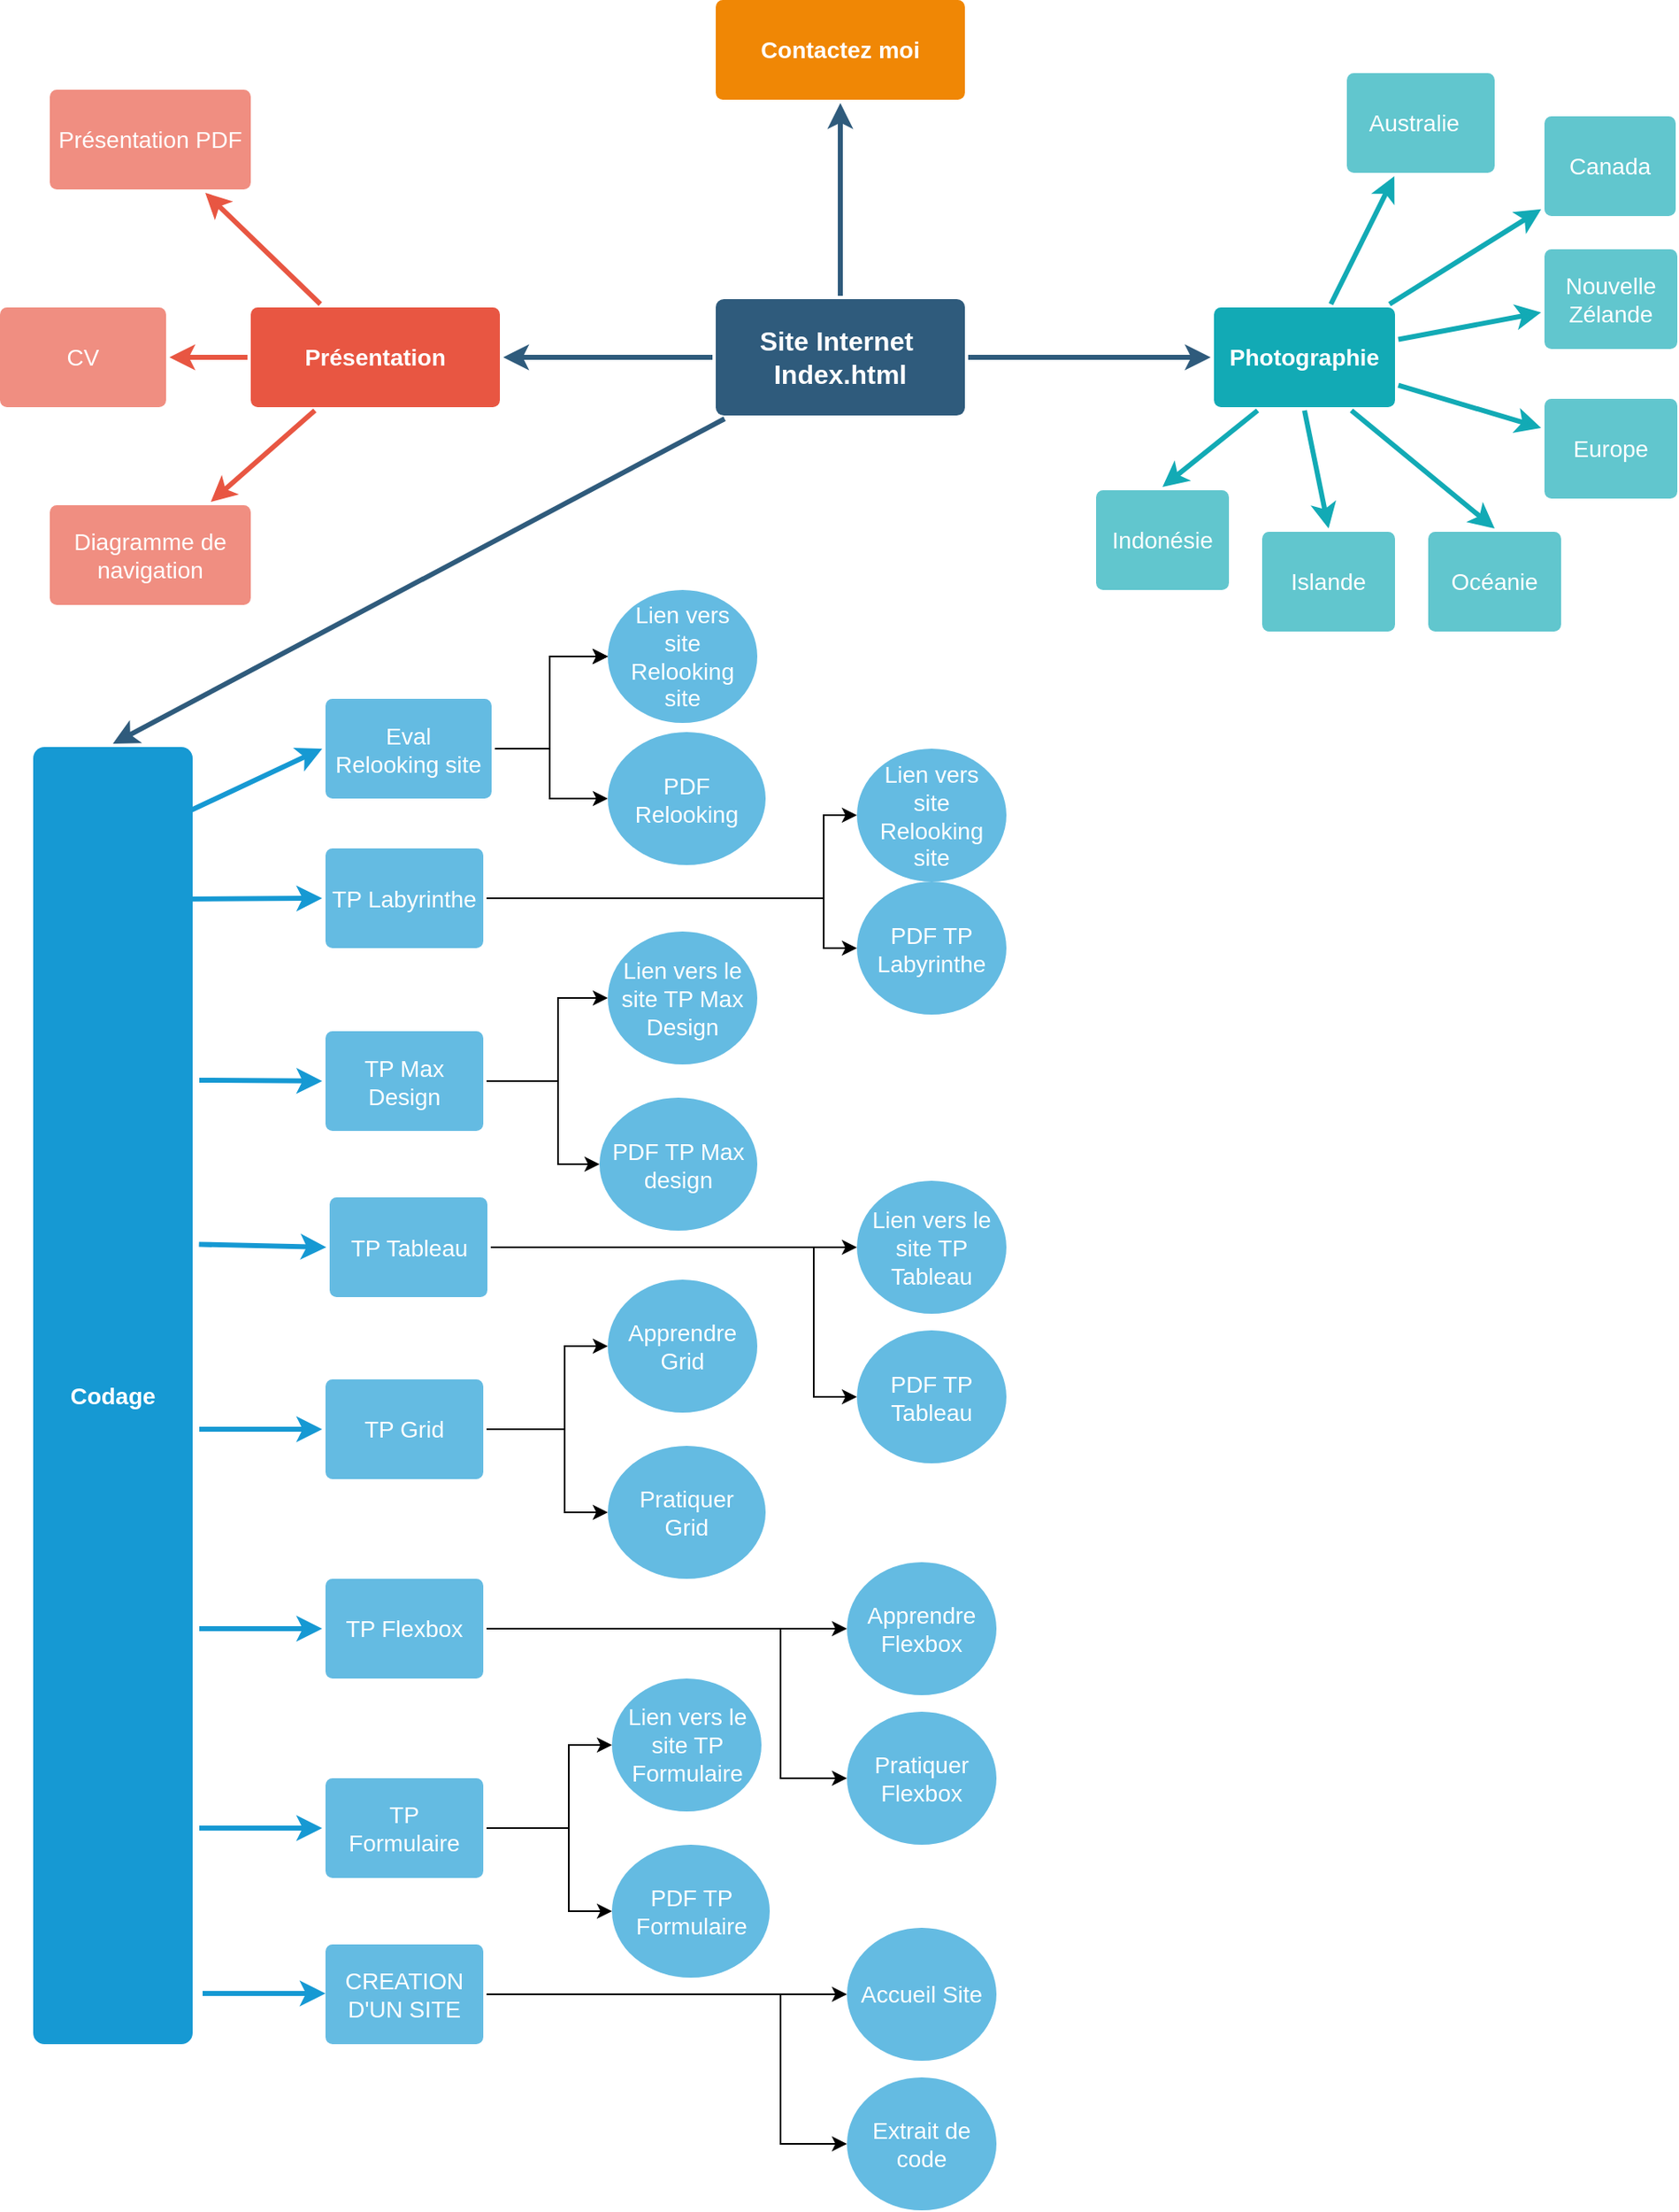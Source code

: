 <mxfile version="20.3.7" type="device"><diagram id="6a731a19-8d31-9384-78a2-239565b7b9f0" name="Page-1"><mxGraphModel dx="1487" dy="834" grid="1" gridSize="10" guides="1" tooltips="1" connect="1" arrows="1" fold="1" page="1" pageScale="1" pageWidth="1600" pageHeight="900" background="none" math="0" shadow="0"><root><mxCell id="0"/><mxCell id="1" parent="0"/><mxCell id="1745" value="" style="edgeStyle=none;rounded=0;jumpStyle=none;html=1;shadow=0;labelBackgroundColor=none;startArrow=none;startFill=0;endArrow=classic;endFill=1;jettySize=auto;orthogonalLoop=1;strokeColor=#2F5B7C;strokeWidth=3;fontFamily=Helvetica;fontSize=16;fontColor=#23445D;spacing=5;" parent="1" source="1749" target="1764" edge="1"><mxGeometry relative="1" as="geometry"/></mxCell><mxCell id="1746" value="" style="edgeStyle=none;rounded=0;jumpStyle=none;html=1;shadow=0;labelBackgroundColor=none;startArrow=none;startFill=0;endArrow=classic;endFill=1;jettySize=auto;orthogonalLoop=1;strokeColor=#2F5B7C;strokeWidth=3;fontFamily=Helvetica;fontSize=16;fontColor=#23445D;spacing=5;" parent="1" source="1749" target="1771" edge="1"><mxGeometry relative="1" as="geometry"/></mxCell><mxCell id="1747" value="" style="edgeStyle=none;rounded=0;jumpStyle=none;html=1;shadow=0;labelBackgroundColor=none;startArrow=none;startFill=0;endArrow=classic;endFill=1;jettySize=auto;orthogonalLoop=1;strokeColor=#2F5B7C;strokeWidth=3;fontFamily=Helvetica;fontSize=16;fontColor=#23445D;spacing=5;entryX=0.5;entryY=0;entryDx=0;entryDy=0;" parent="1" source="1749" target="1760" edge="1"><mxGeometry relative="1" as="geometry"/></mxCell><mxCell id="1748" value="" style="edgeStyle=none;rounded=0;jumpStyle=none;html=1;shadow=0;labelBackgroundColor=none;startArrow=none;startFill=0;endArrow=classic;endFill=1;jettySize=auto;orthogonalLoop=1;strokeColor=#2F5B7C;strokeWidth=3;fontFamily=Helvetica;fontSize=16;fontColor=#23445D;spacing=5;" parent="1" source="1749" target="1753" edge="1"><mxGeometry relative="1" as="geometry"/></mxCell><mxCell id="1749" value="Site Internet&amp;nbsp;&lt;br&gt;Index.html" style="rounded=1;whiteSpace=wrap;html=1;shadow=0;labelBackgroundColor=none;strokeColor=none;strokeWidth=3;fillColor=#2F5B7C;fontFamily=Helvetica;fontSize=16;fontColor=#FFFFFF;align=center;fontStyle=1;spacing=5;arcSize=7;perimeterSpacing=2;" parent="1" vertex="1"><mxGeometry x="501" y="200" width="150" height="70" as="geometry"/></mxCell><mxCell id="1750" value="" style="edgeStyle=none;rounded=1;jumpStyle=none;html=1;shadow=0;labelBackgroundColor=none;startArrow=none;startFill=0;jettySize=auto;orthogonalLoop=1;strokeColor=#E85642;strokeWidth=3;fontFamily=Helvetica;fontSize=14;fontColor=#FFFFFF;spacing=5;fontStyle=1;fillColor=#b0e3e6;" parent="1" source="1753" target="1756" edge="1"><mxGeometry relative="1" as="geometry"/></mxCell><mxCell id="1751" value="" style="edgeStyle=none;rounded=1;jumpStyle=none;html=1;shadow=0;labelBackgroundColor=none;startArrow=none;startFill=0;jettySize=auto;orthogonalLoop=1;strokeColor=#E85642;strokeWidth=3;fontFamily=Helvetica;fontSize=14;fontColor=#FFFFFF;spacing=5;fontStyle=1;fillColor=#b0e3e6;" parent="1" source="1753" target="1755" edge="1"><mxGeometry relative="1" as="geometry"/></mxCell><mxCell id="1752" value="" style="edgeStyle=none;rounded=1;jumpStyle=none;html=1;shadow=0;labelBackgroundColor=none;startArrow=none;startFill=0;jettySize=auto;orthogonalLoop=1;strokeColor=#E85642;strokeWidth=3;fontFamily=Helvetica;fontSize=14;fontColor=#FFFFFF;spacing=5;fontStyle=1;fillColor=#b0e3e6;" parent="1" source="1753" target="1754" edge="1"><mxGeometry relative="1" as="geometry"/></mxCell><mxCell id="1753" value="Présentation" style="rounded=1;whiteSpace=wrap;html=1;shadow=0;labelBackgroundColor=none;strokeColor=none;strokeWidth=3;fillColor=#e85642;fontFamily=Helvetica;fontSize=14;fontColor=#FFFFFF;align=center;spacing=5;fontStyle=1;arcSize=7;perimeterSpacing=2;" parent="1" vertex="1"><mxGeometry x="221" y="205" width="150" height="60" as="geometry"/></mxCell><mxCell id="1754" value="Diagramme de navigation" style="rounded=1;whiteSpace=wrap;html=1;shadow=0;labelBackgroundColor=none;strokeColor=none;strokeWidth=3;fillColor=#f08e81;fontFamily=Helvetica;fontSize=14;fontColor=#FFFFFF;align=center;spacing=5;fontStyle=0;arcSize=7;perimeterSpacing=2;" parent="1" vertex="1"><mxGeometry x="100" y="324" width="121" height="60" as="geometry"/></mxCell><mxCell id="1755" value="CV" style="rounded=1;whiteSpace=wrap;html=1;shadow=0;labelBackgroundColor=none;strokeColor=none;strokeWidth=3;fillColor=#f08e81;fontFamily=Helvetica;fontSize=14;fontColor=#FFFFFF;align=center;spacing=5;fontStyle=0;arcSize=7;perimeterSpacing=2;" parent="1" vertex="1"><mxGeometry x="70" y="205" width="100" height="60" as="geometry"/></mxCell><mxCell id="1756" value="Présentation PDF" style="rounded=1;whiteSpace=wrap;html=1;shadow=0;labelBackgroundColor=none;strokeColor=none;strokeWidth=3;fillColor=#f08e81;fontFamily=Helvetica;fontSize=14;fontColor=#FFFFFF;align=center;spacing=5;fontStyle=0;arcSize=7;perimeterSpacing=2;" parent="1" vertex="1"><mxGeometry x="100" y="74" width="121" height="60" as="geometry"/></mxCell><mxCell id="1757" value="" style="edgeStyle=none;rounded=0;jumpStyle=none;html=1;shadow=0;labelBackgroundColor=none;startArrow=none;startFill=0;endArrow=classic;endFill=1;jettySize=auto;orthogonalLoop=1;strokeColor=#1699D3;strokeWidth=3;fontFamily=Helvetica;fontSize=14;fontColor=#FFFFFF;spacing=5;entryX=0;entryY=0.5;entryDx=0;entryDy=0;" parent="1" target="nPFiBtNUtK8qamNYqsLa-1800" edge="1"><mxGeometry relative="1" as="geometry"><mxPoint x="276.89" y="644.5" as="targetPoint"/><mxPoint x="190" y="670" as="sourcePoint"/></mxGeometry></mxCell><mxCell id="1758" value="" style="edgeStyle=none;rounded=0;jumpStyle=none;html=1;shadow=0;labelBackgroundColor=none;startArrow=none;startFill=0;endArrow=classic;endFill=1;jettySize=auto;orthogonalLoop=1;strokeColor=#1699D3;strokeWidth=3;fontFamily=Helvetica;fontSize=14;fontColor=#FFFFFF;spacing=5;entryX=0;entryY=0.5;entryDx=0;entryDy=0;exitX=0.971;exitY=0.051;exitDx=0;exitDy=0;exitPerimeter=0;" parent="1" source="1760" target="1761" edge="1"><mxGeometry relative="1" as="geometry"><mxPoint x="190" y="490" as="sourcePoint"/></mxGeometry></mxCell><mxCell id="1759" value="" style="edgeStyle=none;rounded=0;jumpStyle=none;html=1;shadow=0;labelBackgroundColor=none;startArrow=none;startFill=0;endArrow=classic;endFill=1;jettySize=auto;orthogonalLoop=1;strokeColor=#1699D3;strokeWidth=3;fontFamily=Helvetica;fontSize=14;fontColor=#FFFFFF;spacing=5;entryX=0;entryY=0.5;entryDx=0;entryDy=0;" parent="1" target="1762" edge="1"><mxGeometry relative="1" as="geometry"><mxPoint x="180" y="561" as="sourcePoint"/></mxGeometry></mxCell><mxCell id="1760" value="Codage" style="rounded=1;whiteSpace=wrap;html=1;shadow=0;labelBackgroundColor=none;strokeColor=none;strokeWidth=3;fillColor=#1699d3;fontFamily=Helvetica;fontSize=14;fontColor=#FFFFFF;align=center;spacing=5;fontStyle=1;arcSize=7;perimeterSpacing=2;" parent="1" vertex="1"><mxGeometry x="90" y="469.5" width="96" height="780.5" as="geometry"/></mxCell><mxCell id="nPFiBtNUtK8qamNYqsLa-1781" value="" style="edgeStyle=orthogonalEdgeStyle;rounded=0;orthogonalLoop=1;jettySize=auto;html=1;" parent="1" source="1761" target="nPFiBtNUtK8qamNYqsLa-1780" edge="1"><mxGeometry relative="1" as="geometry"/></mxCell><mxCell id="nPFiBtNUtK8qamNYqsLa-1782" value="" style="edgeStyle=orthogonalEdgeStyle;rounded=0;orthogonalLoop=1;jettySize=auto;html=1;" parent="1" source="1761" target="nPFiBtNUtK8qamNYqsLa-1780" edge="1"><mxGeometry relative="1" as="geometry"/></mxCell><mxCell id="nPFiBtNUtK8qamNYqsLa-1786" value="" style="edgeStyle=orthogonalEdgeStyle;rounded=0;orthogonalLoop=1;jettySize=auto;html=1;" parent="1" source="1761" target="nPFiBtNUtK8qamNYqsLa-1780" edge="1"><mxGeometry relative="1" as="geometry"/></mxCell><mxCell id="nPFiBtNUtK8qamNYqsLa-1789" style="edgeStyle=orthogonalEdgeStyle;rounded=0;orthogonalLoop=1;jettySize=auto;html=1;entryX=0;entryY=0.5;entryDx=0;entryDy=0;" parent="1" source="1761" target="nPFiBtNUtK8qamNYqsLa-1787" edge="1"><mxGeometry relative="1" as="geometry"/></mxCell><mxCell id="1761" value="Eval Relooking site" style="rounded=1;whiteSpace=wrap;html=1;shadow=0;labelBackgroundColor=none;strokeColor=none;strokeWidth=3;fillColor=#64bbe2;fontFamily=Helvetica;fontSize=14;fontColor=#FFFFFF;align=center;spacing=5;arcSize=7;perimeterSpacing=2;" parent="1" vertex="1"><mxGeometry x="266" y="440.5" width="100" height="60" as="geometry"/></mxCell><mxCell id="nPFiBtNUtK8qamNYqsLa-1802" style="edgeStyle=orthogonalEdgeStyle;rounded=0;orthogonalLoop=1;jettySize=auto;html=1;entryX=0;entryY=0.5;entryDx=0;entryDy=0;" parent="1" source="1762" target="nPFiBtNUtK8qamNYqsLa-1790" edge="1"><mxGeometry relative="1" as="geometry"><Array as="points"><mxPoint x="566" y="560.5"/><mxPoint x="566" y="510.5"/></Array></mxGeometry></mxCell><mxCell id="nPFiBtNUtK8qamNYqsLa-1803" style="edgeStyle=orthogonalEdgeStyle;rounded=0;orthogonalLoop=1;jettySize=auto;html=1;" parent="1" source="1762" target="nPFiBtNUtK8qamNYqsLa-1791" edge="1"><mxGeometry relative="1" as="geometry"><Array as="points"><mxPoint x="566" y="560.5"/><mxPoint x="566" y="590.5"/></Array></mxGeometry></mxCell><mxCell id="1762" value="TP Labyrinthe" style="rounded=1;whiteSpace=wrap;html=1;shadow=0;labelBackgroundColor=none;strokeColor=none;strokeWidth=3;fillColor=#64bbe2;fontFamily=Helvetica;fontSize=14;fontColor=#FFFFFF;align=center;spacing=5;arcSize=7;perimeterSpacing=2;" parent="1" vertex="1"><mxGeometry x="266" y="530.5" width="95" height="60" as="geometry"/></mxCell><mxCell id="1764" value="Contactez moi" style="rounded=1;whiteSpace=wrap;html=1;shadow=0;labelBackgroundColor=none;strokeColor=none;strokeWidth=3;fillColor=#F08705;fontFamily=Helvetica;fontSize=14;fontColor=#FFFFFF;align=center;spacing=5;fontStyle=1;arcSize=7;perimeterSpacing=2;" parent="1" vertex="1"><mxGeometry x="501" y="20" width="150" height="60" as="geometry"/></mxCell><mxCell id="1771" value="Photographie" style="rounded=1;whiteSpace=wrap;html=1;shadow=0;labelBackgroundColor=none;strokeColor=none;strokeWidth=3;fillColor=#12aab5;fontFamily=Helvetica;fontSize=14;fontColor=#FFFFFF;align=center;spacing=5;fontStyle=1;arcSize=7;perimeterSpacing=2;" parent="1" vertex="1"><mxGeometry x="801" y="205" width="109" height="60" as="geometry"/></mxCell><mxCell id="1772" value="Europe" style="rounded=1;whiteSpace=wrap;html=1;shadow=0;labelBackgroundColor=none;strokeColor=none;strokeWidth=3;fillColor=#61c6ce;fontFamily=Helvetica;fontSize=14;fontColor=#FFFFFF;align=center;spacing=5;fontStyle=0;arcSize=7;perimeterSpacing=2;" parent="1" vertex="1"><mxGeometry x="1000" y="260" width="80" height="60" as="geometry"/></mxCell><mxCell id="1773" value="" style="edgeStyle=none;rounded=1;jumpStyle=none;html=1;shadow=0;labelBackgroundColor=none;startArrow=none;startFill=0;jettySize=auto;orthogonalLoop=1;strokeColor=#12AAB5;strokeWidth=3;fontFamily=Helvetica;fontSize=14;fontColor=#FFFFFF;spacing=5;fontStyle=1;fillColor=#b0e3e6;" parent="1" source="1771" target="1772" edge="1"><mxGeometry relative="1" as="geometry"/></mxCell><mxCell id="1774" value="Nouvelle Zélande" style="rounded=1;whiteSpace=wrap;html=1;shadow=0;labelBackgroundColor=none;strokeColor=none;strokeWidth=3;fillColor=#61c6ce;fontFamily=Helvetica;fontSize=14;fontColor=#FFFFFF;align=center;spacing=5;fontStyle=0;arcSize=7;perimeterSpacing=2;" parent="1" vertex="1"><mxGeometry x="1000" y="170" width="80" height="60" as="geometry"/></mxCell><mxCell id="1775" value="" style="edgeStyle=none;rounded=1;jumpStyle=none;html=1;shadow=0;labelBackgroundColor=none;startArrow=none;startFill=0;jettySize=auto;orthogonalLoop=1;strokeColor=#12AAB5;strokeWidth=3;fontFamily=Helvetica;fontSize=14;fontColor=#FFFFFF;spacing=5;fontStyle=1;fillColor=#b0e3e6;" parent="1" source="1771" target="1774" edge="1"><mxGeometry relative="1" as="geometry"/></mxCell><mxCell id="1776" value="Canada" style="rounded=1;whiteSpace=wrap;html=1;shadow=0;labelBackgroundColor=none;strokeColor=none;strokeWidth=3;fillColor=#61c6ce;fontFamily=Helvetica;fontSize=14;fontColor=#FFFFFF;align=center;spacing=5;fontStyle=0;arcSize=7;perimeterSpacing=2;" parent="1" vertex="1"><mxGeometry x="1000" y="90" width="79" height="60" as="geometry"/></mxCell><mxCell id="1777" value="" style="edgeStyle=none;rounded=1;jumpStyle=none;html=1;shadow=0;labelBackgroundColor=none;startArrow=none;startFill=0;jettySize=auto;orthogonalLoop=1;strokeColor=#12AAB5;strokeWidth=3;fontFamily=Helvetica;fontSize=14;fontColor=#FFFFFF;spacing=5;fontStyle=1;fillColor=#b0e3e6;" parent="1" source="1771" target="1776" edge="1"><mxGeometry relative="1" as="geometry"/></mxCell><mxCell id="1778" value="Australie&lt;span style=&quot;white-space: pre;&quot;&gt;&#9;&lt;/span&gt;" style="rounded=1;whiteSpace=wrap;html=1;shadow=0;labelBackgroundColor=none;strokeColor=none;strokeWidth=3;fillColor=#61c6ce;fontFamily=Helvetica;fontSize=14;fontColor=#FFFFFF;align=center;spacing=5;fontStyle=0;arcSize=7;perimeterSpacing=2;" parent="1" vertex="1"><mxGeometry x="881" y="64" width="89" height="60" as="geometry"/></mxCell><mxCell id="1779" value="" style="edgeStyle=none;rounded=1;jumpStyle=none;html=1;shadow=0;labelBackgroundColor=none;startArrow=none;startFill=0;jettySize=auto;orthogonalLoop=1;strokeColor=#12AAB5;strokeWidth=3;fontFamily=Helvetica;fontSize=14;fontColor=#FFFFFF;spacing=5;fontStyle=1;fillColor=#b0e3e6;" parent="1" source="1771" target="1778" edge="1"><mxGeometry relative="1" as="geometry"/></mxCell><mxCell id="nPFiBtNUtK8qamNYqsLa-1780" value="Lien vers site Relooking site" style="ellipse;whiteSpace=wrap;html=1;fontSize=14;fillColor=#64bbe2;strokeColor=none;fontColor=#FFFFFF;rounded=1;shadow=0;labelBackgroundColor=none;strokeWidth=3;spacing=5;arcSize=7;" parent="1" vertex="1"><mxGeometry x="436" y="375" width="90" height="80" as="geometry"/></mxCell><mxCell id="nPFiBtNUtK8qamNYqsLa-1787" value="PDF Relooking" style="ellipse;whiteSpace=wrap;html=1;fontSize=14;fillColor=#64bbe2;strokeColor=none;fontColor=#FFFFFF;rounded=1;shadow=0;labelBackgroundColor=none;strokeWidth=3;spacing=5;arcSize=7;" parent="1" vertex="1"><mxGeometry x="436" y="460.5" width="95" height="80" as="geometry"/></mxCell><mxCell id="nPFiBtNUtK8qamNYqsLa-1790" value="Lien vers site Relooking site" style="ellipse;whiteSpace=wrap;html=1;fontSize=14;fillColor=#64bbe2;strokeColor=none;fontColor=#FFFFFF;rounded=1;shadow=0;labelBackgroundColor=none;strokeWidth=3;spacing=5;arcSize=7;" parent="1" vertex="1"><mxGeometry x="586" y="470.5" width="90" height="80" as="geometry"/></mxCell><mxCell id="nPFiBtNUtK8qamNYqsLa-1791" value="PDF TP Labyrinthe" style="ellipse;whiteSpace=wrap;html=1;fontSize=14;fillColor=#64bbe2;strokeColor=none;fontColor=#FFFFFF;rounded=1;shadow=0;labelBackgroundColor=none;strokeWidth=3;spacing=5;arcSize=7;" parent="1" vertex="1"><mxGeometry x="586" y="550.5" width="90" height="80" as="geometry"/></mxCell><mxCell id="nPFiBtNUtK8qamNYqsLa-1806" value="" style="edgeStyle=orthogonalEdgeStyle;rounded=0;orthogonalLoop=1;jettySize=auto;html=1;" parent="1" source="nPFiBtNUtK8qamNYqsLa-1800" target="nPFiBtNUtK8qamNYqsLa-1804" edge="1"><mxGeometry relative="1" as="geometry"><Array as="points"><mxPoint x="406" y="670.5"/><mxPoint x="406" y="620.5"/></Array></mxGeometry></mxCell><mxCell id="nPFiBtNUtK8qamNYqsLa-1807" style="edgeStyle=orthogonalEdgeStyle;rounded=0;orthogonalLoop=1;jettySize=auto;html=1;entryX=0;entryY=0.5;entryDx=0;entryDy=0;exitX=1;exitY=0.5;exitDx=0;exitDy=0;" parent="1" source="nPFiBtNUtK8qamNYqsLa-1800" target="nPFiBtNUtK8qamNYqsLa-1805" edge="1"><mxGeometry relative="1" as="geometry"><Array as="points"><mxPoint x="406" y="670.5"/><mxPoint x="406" y="720.5"/></Array></mxGeometry></mxCell><mxCell id="nPFiBtNUtK8qamNYqsLa-1800" value="TP Max Design" style="rounded=1;whiteSpace=wrap;html=1;shadow=0;labelBackgroundColor=none;strokeColor=none;strokeWidth=3;fillColor=#64bbe2;fontFamily=Helvetica;fontSize=14;fontColor=#FFFFFF;align=center;spacing=5;arcSize=7;perimeterSpacing=2;" parent="1" vertex="1"><mxGeometry x="266" y="640.5" width="95" height="60" as="geometry"/></mxCell><mxCell id="nPFiBtNUtK8qamNYqsLa-1804" value="Lien vers le site TP Max Design" style="ellipse;whiteSpace=wrap;html=1;fontSize=14;fillColor=#64bbe2;strokeColor=none;fontColor=#FFFFFF;rounded=1;shadow=0;labelBackgroundColor=none;strokeWidth=3;spacing=5;arcSize=7;" parent="1" vertex="1"><mxGeometry x="436" y="580.5" width="90" height="80" as="geometry"/></mxCell><mxCell id="nPFiBtNUtK8qamNYqsLa-1805" value="PDF TP Max design" style="ellipse;whiteSpace=wrap;html=1;fontSize=14;fillColor=#64bbe2;strokeColor=none;fontColor=#FFFFFF;rounded=1;shadow=0;labelBackgroundColor=none;strokeWidth=3;spacing=5;arcSize=7;" parent="1" vertex="1"><mxGeometry x="431" y="680.5" width="95" height="80" as="geometry"/></mxCell><mxCell id="nPFiBtNUtK8qamNYqsLa-1813" style="edgeStyle=orthogonalEdgeStyle;rounded=0;orthogonalLoop=1;jettySize=auto;html=1;entryX=0;entryY=0.5;entryDx=0;entryDy=0;" parent="1" source="nPFiBtNUtK8qamNYqsLa-1808" target="nPFiBtNUtK8qamNYqsLa-1812" edge="1"><mxGeometry relative="1" as="geometry"><Array as="points"><mxPoint x="560" y="771"/><mxPoint x="560" y="861"/></Array></mxGeometry></mxCell><mxCell id="nPFiBtNUtK8qamNYqsLa-1814" style="edgeStyle=orthogonalEdgeStyle;rounded=0;orthogonalLoop=1;jettySize=auto;html=1;entryX=0;entryY=0.5;entryDx=0;entryDy=0;exitX=1;exitY=0.5;exitDx=0;exitDy=0;" parent="1" source="nPFiBtNUtK8qamNYqsLa-1808" target="nPFiBtNUtK8qamNYqsLa-1811" edge="1"><mxGeometry relative="1" as="geometry"><Array as="points"><mxPoint x="580" y="771"/><mxPoint x="580" y="771"/></Array></mxGeometry></mxCell><mxCell id="nPFiBtNUtK8qamNYqsLa-1808" value="TP Tableau" style="rounded=1;whiteSpace=wrap;html=1;shadow=0;labelBackgroundColor=none;strokeColor=none;strokeWidth=3;fillColor=#64bbe2;fontFamily=Helvetica;fontSize=14;fontColor=#FFFFFF;align=center;spacing=5;arcSize=7;perimeterSpacing=2;" parent="1" vertex="1"><mxGeometry x="268.5" y="740.5" width="95" height="60" as="geometry"/></mxCell><mxCell id="nPFiBtNUtK8qamNYqsLa-1810" value="" style="edgeStyle=none;rounded=0;jumpStyle=none;html=1;shadow=0;labelBackgroundColor=none;startArrow=none;startFill=0;endArrow=classic;endFill=1;jettySize=auto;orthogonalLoop=1;strokeColor=#1699D3;strokeWidth=3;fontFamily=Helvetica;fontSize=14;fontColor=#FFFFFF;spacing=5;entryX=0;entryY=0.5;entryDx=0;entryDy=0;exitX=1.018;exitY=0.384;exitDx=0;exitDy=0;exitPerimeter=0;" parent="1" source="1760" target="nPFiBtNUtK8qamNYqsLa-1808" edge="1"><mxGeometry relative="1" as="geometry"><mxPoint x="190" y="770" as="sourcePoint"/><mxPoint x="266" y="809.5" as="targetPoint"/></mxGeometry></mxCell><mxCell id="nPFiBtNUtK8qamNYqsLa-1811" value="Lien vers le site TP Tableau" style="ellipse;whiteSpace=wrap;html=1;fontSize=14;fillColor=#64bbe2;strokeColor=none;fontColor=#FFFFFF;rounded=1;shadow=0;labelBackgroundColor=none;strokeWidth=3;spacing=5;arcSize=7;" parent="1" vertex="1"><mxGeometry x="586" y="730.5" width="90" height="80" as="geometry"/></mxCell><mxCell id="nPFiBtNUtK8qamNYqsLa-1812" value="PDF TP Tableau" style="ellipse;whiteSpace=wrap;html=1;fontSize=14;fillColor=#64bbe2;strokeColor=none;fontColor=#FFFFFF;rounded=1;shadow=0;labelBackgroundColor=none;strokeWidth=3;spacing=5;arcSize=7;" parent="1" vertex="1"><mxGeometry x="586" y="820.5" width="90" height="80" as="geometry"/></mxCell><mxCell id="NwFgXpT1o7m7zgun2_7d-1779" value="Océanie" style="rounded=1;whiteSpace=wrap;html=1;shadow=0;labelBackgroundColor=none;strokeColor=none;strokeWidth=3;fillColor=#61c6ce;fontFamily=Helvetica;fontSize=14;fontColor=#FFFFFF;align=center;spacing=5;fontStyle=0;arcSize=7;perimeterSpacing=2;" vertex="1" parent="1"><mxGeometry x="930" y="340" width="80" height="60" as="geometry"/></mxCell><mxCell id="NwFgXpT1o7m7zgun2_7d-1780" value="Islande" style="rounded=1;whiteSpace=wrap;html=1;shadow=0;labelBackgroundColor=none;strokeColor=none;strokeWidth=3;fillColor=#61c6ce;fontFamily=Helvetica;fontSize=14;fontColor=#FFFFFF;align=center;spacing=5;fontStyle=0;arcSize=7;perimeterSpacing=2;" vertex="1" parent="1"><mxGeometry x="830" y="340" width="80" height="60" as="geometry"/></mxCell><mxCell id="NwFgXpT1o7m7zgun2_7d-1781" value="Indonésie" style="rounded=1;whiteSpace=wrap;html=1;shadow=0;labelBackgroundColor=none;strokeColor=none;strokeWidth=3;fillColor=#61c6ce;fontFamily=Helvetica;fontSize=14;fontColor=#FFFFFF;align=center;spacing=5;fontStyle=0;arcSize=7;perimeterSpacing=2;" vertex="1" parent="1"><mxGeometry x="730" y="315" width="80" height="60" as="geometry"/></mxCell><mxCell id="NwFgXpT1o7m7zgun2_7d-1782" value="" style="edgeStyle=none;rounded=1;jumpStyle=none;html=1;shadow=0;labelBackgroundColor=none;startArrow=none;startFill=0;jettySize=auto;orthogonalLoop=1;strokeColor=#12AAB5;strokeWidth=3;fontFamily=Helvetica;fontSize=14;fontColor=#FFFFFF;spacing=5;fontStyle=1;fillColor=#b0e3e6;exitX=0.75;exitY=1;exitDx=0;exitDy=0;entryX=0.5;entryY=0;entryDx=0;entryDy=0;" edge="1" parent="1" source="1771" target="NwFgXpT1o7m7zgun2_7d-1779"><mxGeometry relative="1" as="geometry"><mxPoint x="922" y="261.843" as="sourcePoint"/><mxPoint x="1008" y="287.48" as="targetPoint"/></mxGeometry></mxCell><mxCell id="NwFgXpT1o7m7zgun2_7d-1783" value="" style="edgeStyle=none;rounded=1;jumpStyle=none;html=1;shadow=0;labelBackgroundColor=none;startArrow=none;startFill=0;jettySize=auto;orthogonalLoop=1;strokeColor=#12AAB5;strokeWidth=3;fontFamily=Helvetica;fontSize=14;fontColor=#FFFFFF;spacing=5;fontStyle=1;fillColor=#b0e3e6;exitX=0.5;exitY=1;exitDx=0;exitDy=0;entryX=0.5;entryY=0;entryDx=0;entryDy=0;" edge="1" parent="1" source="1771" target="NwFgXpT1o7m7zgun2_7d-1780"><mxGeometry relative="1" as="geometry"><mxPoint x="932" y="271.843" as="sourcePoint"/><mxPoint x="1018" y="297.48" as="targetPoint"/></mxGeometry></mxCell><mxCell id="NwFgXpT1o7m7zgun2_7d-1784" value="" style="edgeStyle=none;rounded=1;jumpStyle=none;html=1;shadow=0;labelBackgroundColor=none;startArrow=none;startFill=0;jettySize=auto;orthogonalLoop=1;strokeColor=#12AAB5;strokeWidth=3;fontFamily=Helvetica;fontSize=14;fontColor=#FFFFFF;spacing=5;fontStyle=1;fillColor=#b0e3e6;exitX=0.25;exitY=1;exitDx=0;exitDy=0;entryX=0.5;entryY=0;entryDx=0;entryDy=0;" edge="1" parent="1" source="1771" target="NwFgXpT1o7m7zgun2_7d-1781"><mxGeometry relative="1" as="geometry"><mxPoint x="942" y="281.843" as="sourcePoint"/><mxPoint x="1028" y="307.48" as="targetPoint"/></mxGeometry></mxCell><mxCell id="NwFgXpT1o7m7zgun2_7d-1797" style="edgeStyle=orthogonalEdgeStyle;rounded=0;orthogonalLoop=1;jettySize=auto;html=1;entryX=0;entryY=0.5;entryDx=0;entryDy=0;exitX=1;exitY=0.5;exitDx=0;exitDy=0;" edge="1" parent="1" source="NwFgXpT1o7m7zgun2_7d-1798" target="NwFgXpT1o7m7zgun2_7d-1800"><mxGeometry relative="1" as="geometry"><Array as="points"><mxPoint x="410" y="880"/><mxPoint x="410" y="930"/></Array></mxGeometry></mxCell><mxCell id="NwFgXpT1o7m7zgun2_7d-1807" style="edgeStyle=orthogonalEdgeStyle;rounded=0;orthogonalLoop=1;jettySize=auto;html=1;entryX=0;entryY=0.5;entryDx=0;entryDy=0;" edge="1" parent="1" source="NwFgXpT1o7m7zgun2_7d-1798" target="NwFgXpT1o7m7zgun2_7d-1799"><mxGeometry relative="1" as="geometry"><Array as="points"><mxPoint x="410" y="880"/><mxPoint x="410" y="830"/></Array></mxGeometry></mxCell><mxCell id="NwFgXpT1o7m7zgun2_7d-1798" value="TP Grid&lt;br&gt;" style="rounded=1;whiteSpace=wrap;html=1;shadow=0;labelBackgroundColor=none;strokeColor=none;strokeWidth=3;fillColor=#64bbe2;fontFamily=Helvetica;fontSize=14;fontColor=#FFFFFF;align=center;spacing=5;arcSize=7;perimeterSpacing=2;" vertex="1" parent="1"><mxGeometry x="266" y="850" width="95" height="60" as="geometry"/></mxCell><mxCell id="NwFgXpT1o7m7zgun2_7d-1799" value="Apprendre Grid" style="ellipse;whiteSpace=wrap;html=1;fontSize=14;fillColor=#64bbe2;strokeColor=none;fontColor=#FFFFFF;rounded=1;shadow=0;labelBackgroundColor=none;strokeWidth=3;spacing=5;arcSize=7;" vertex="1" parent="1"><mxGeometry x="436" y="790" width="90" height="80" as="geometry"/></mxCell><mxCell id="NwFgXpT1o7m7zgun2_7d-1800" value="Pratiquer Grid" style="ellipse;whiteSpace=wrap;html=1;fontSize=14;fillColor=#64bbe2;strokeColor=none;fontColor=#FFFFFF;rounded=1;shadow=0;labelBackgroundColor=none;strokeWidth=3;spacing=5;arcSize=7;" vertex="1" parent="1"><mxGeometry x="436" y="890" width="95" height="80" as="geometry"/></mxCell><mxCell id="NwFgXpT1o7m7zgun2_7d-1801" style="edgeStyle=orthogonalEdgeStyle;rounded=0;orthogonalLoop=1;jettySize=auto;html=1;entryX=0;entryY=0.5;entryDx=0;entryDy=0;" edge="1" parent="1" source="NwFgXpT1o7m7zgun2_7d-1803" target="NwFgXpT1o7m7zgun2_7d-1805"><mxGeometry relative="1" as="geometry"><Array as="points"><mxPoint x="540" y="1000"/><mxPoint x="540" y="1090"/></Array></mxGeometry></mxCell><mxCell id="NwFgXpT1o7m7zgun2_7d-1802" style="edgeStyle=orthogonalEdgeStyle;rounded=0;orthogonalLoop=1;jettySize=auto;html=1;entryX=0;entryY=0.5;entryDx=0;entryDy=0;exitX=1;exitY=0.5;exitDx=0;exitDy=0;" edge="1" parent="1" source="NwFgXpT1o7m7zgun2_7d-1803" target="NwFgXpT1o7m7zgun2_7d-1804"><mxGeometry relative="1" as="geometry"><Array as="points"><mxPoint x="580" y="1000"/></Array></mxGeometry></mxCell><mxCell id="NwFgXpT1o7m7zgun2_7d-1803" value="TP Flexbox" style="rounded=1;whiteSpace=wrap;html=1;shadow=0;labelBackgroundColor=none;strokeColor=none;strokeWidth=3;fillColor=#64bbe2;fontFamily=Helvetica;fontSize=14;fontColor=#FFFFFF;align=center;spacing=5;arcSize=7;perimeterSpacing=2;" vertex="1" parent="1"><mxGeometry x="266" y="970" width="95" height="60" as="geometry"/></mxCell><mxCell id="NwFgXpT1o7m7zgun2_7d-1804" value="Apprendre Flexbox" style="ellipse;whiteSpace=wrap;html=1;fontSize=14;fillColor=#64bbe2;strokeColor=none;fontColor=#FFFFFF;rounded=1;shadow=0;labelBackgroundColor=none;strokeWidth=3;spacing=5;arcSize=7;" vertex="1" parent="1"><mxGeometry x="580" y="960" width="90" height="80" as="geometry"/></mxCell><mxCell id="NwFgXpT1o7m7zgun2_7d-1805" value="Pratiquer Flexbox" style="ellipse;whiteSpace=wrap;html=1;fontSize=14;fillColor=#64bbe2;strokeColor=none;fontColor=#FFFFFF;rounded=1;shadow=0;labelBackgroundColor=none;strokeWidth=3;spacing=5;arcSize=7;" vertex="1" parent="1"><mxGeometry x="580" y="1050" width="90" height="80" as="geometry"/></mxCell><mxCell id="NwFgXpT1o7m7zgun2_7d-1810" style="edgeStyle=orthogonalEdgeStyle;rounded=0;orthogonalLoop=1;jettySize=auto;html=1;entryX=0;entryY=0.5;entryDx=0;entryDy=0;exitX=1;exitY=0.5;exitDx=0;exitDy=0;" edge="1" parent="1" source="NwFgXpT1o7m7zgun2_7d-1812" target="NwFgXpT1o7m7zgun2_7d-1814"><mxGeometry relative="1" as="geometry"><Array as="points"><mxPoint x="412.5" y="1120"/><mxPoint x="412.5" y="1170"/></Array></mxGeometry></mxCell><mxCell id="NwFgXpT1o7m7zgun2_7d-1811" style="edgeStyle=orthogonalEdgeStyle;rounded=0;orthogonalLoop=1;jettySize=auto;html=1;entryX=0;entryY=0.5;entryDx=0;entryDy=0;" edge="1" parent="1" source="NwFgXpT1o7m7zgun2_7d-1812" target="NwFgXpT1o7m7zgun2_7d-1813"><mxGeometry relative="1" as="geometry"><Array as="points"><mxPoint x="412.5" y="1120"/><mxPoint x="412.5" y="1070"/></Array></mxGeometry></mxCell><mxCell id="NwFgXpT1o7m7zgun2_7d-1812" value="TP Formulaire" style="rounded=1;whiteSpace=wrap;html=1;shadow=0;labelBackgroundColor=none;strokeColor=none;strokeWidth=3;fillColor=#64bbe2;fontFamily=Helvetica;fontSize=14;fontColor=#FFFFFF;align=center;spacing=5;arcSize=7;perimeterSpacing=2;" vertex="1" parent="1"><mxGeometry x="266" y="1090" width="95" height="60" as="geometry"/></mxCell><mxCell id="NwFgXpT1o7m7zgun2_7d-1813" value="Lien vers le site TP Formulaire" style="ellipse;whiteSpace=wrap;html=1;fontSize=14;fillColor=#64bbe2;strokeColor=none;fontColor=#FFFFFF;rounded=1;shadow=0;labelBackgroundColor=none;strokeWidth=3;spacing=5;arcSize=7;" vertex="1" parent="1"><mxGeometry x="438.5" y="1030" width="90" height="80" as="geometry"/></mxCell><mxCell id="NwFgXpT1o7m7zgun2_7d-1814" value="PDF TP Formulaire" style="ellipse;whiteSpace=wrap;html=1;fontSize=14;fillColor=#64bbe2;strokeColor=none;fontColor=#FFFFFF;rounded=1;shadow=0;labelBackgroundColor=none;strokeWidth=3;spacing=5;arcSize=7;" vertex="1" parent="1"><mxGeometry x="438.5" y="1130" width="95" height="80" as="geometry"/></mxCell><mxCell id="NwFgXpT1o7m7zgun2_7d-1816" style="edgeStyle=orthogonalEdgeStyle;rounded=0;orthogonalLoop=1;jettySize=auto;html=1;entryX=0;entryY=0.5;entryDx=0;entryDy=0;" edge="1" parent="1" source="NwFgXpT1o7m7zgun2_7d-1818" target="NwFgXpT1o7m7zgun2_7d-1820"><mxGeometry relative="1" as="geometry"><Array as="points"><mxPoint x="540" y="1220"/><mxPoint x="540" y="1310"/></Array></mxGeometry></mxCell><mxCell id="NwFgXpT1o7m7zgun2_7d-1817" style="edgeStyle=orthogonalEdgeStyle;rounded=0;orthogonalLoop=1;jettySize=auto;html=1;entryX=0;entryY=0.5;entryDx=0;entryDy=0;exitX=1;exitY=0.5;exitDx=0;exitDy=0;" edge="1" parent="1" source="NwFgXpT1o7m7zgun2_7d-1818" target="NwFgXpT1o7m7zgun2_7d-1819"><mxGeometry relative="1" as="geometry"><Array as="points"><mxPoint x="580" y="1220"/></Array></mxGeometry></mxCell><mxCell id="NwFgXpT1o7m7zgun2_7d-1818" value="CREATION D'UN SITE" style="rounded=1;whiteSpace=wrap;html=1;shadow=0;labelBackgroundColor=none;strokeColor=none;strokeWidth=3;fillColor=#64bbe2;fontFamily=Helvetica;fontSize=14;fontColor=#FFFFFF;align=center;spacing=5;arcSize=7;perimeterSpacing=2;" vertex="1" parent="1"><mxGeometry x="266" y="1190" width="95" height="60" as="geometry"/></mxCell><mxCell id="NwFgXpT1o7m7zgun2_7d-1819" value="Accueil Site" style="ellipse;whiteSpace=wrap;html=1;fontSize=14;fillColor=#64bbe2;strokeColor=none;fontColor=#FFFFFF;rounded=1;shadow=0;labelBackgroundColor=none;strokeWidth=3;spacing=5;arcSize=7;" vertex="1" parent="1"><mxGeometry x="580" y="1180" width="90" height="80" as="geometry"/></mxCell><mxCell id="NwFgXpT1o7m7zgun2_7d-1820" value="Extrait de code" style="ellipse;whiteSpace=wrap;html=1;fontSize=14;fillColor=#64bbe2;strokeColor=none;fontColor=#FFFFFF;rounded=1;shadow=0;labelBackgroundColor=none;strokeWidth=3;spacing=5;arcSize=7;" vertex="1" parent="1"><mxGeometry x="580" y="1270" width="90" height="80" as="geometry"/></mxCell><mxCell id="NwFgXpT1o7m7zgun2_7d-1826" value="" style="edgeStyle=none;rounded=0;jumpStyle=none;html=1;shadow=0;labelBackgroundColor=none;startArrow=none;startFill=0;endArrow=classic;endFill=1;jettySize=auto;orthogonalLoop=1;strokeColor=#1699D3;strokeWidth=3;fontFamily=Helvetica;fontSize=14;fontColor=#FFFFFF;spacing=5;entryX=0;entryY=0.5;entryDx=0;entryDy=0;" edge="1" parent="1" target="NwFgXpT1o7m7zgun2_7d-1798"><mxGeometry relative="1" as="geometry"><mxPoint x="190" y="880" as="sourcePoint"/><mxPoint x="248.5" y="805.5" as="targetPoint"/></mxGeometry></mxCell><mxCell id="NwFgXpT1o7m7zgun2_7d-1827" value="" style="edgeStyle=none;rounded=0;jumpStyle=none;html=1;shadow=0;labelBackgroundColor=none;startArrow=none;startFill=0;endArrow=classic;endFill=1;jettySize=auto;orthogonalLoop=1;strokeColor=#1699D3;strokeWidth=3;fontFamily=Helvetica;fontSize=14;fontColor=#FFFFFF;spacing=5;entryX=0;entryY=0.5;entryDx=0;entryDy=0;" edge="1" parent="1" target="NwFgXpT1o7m7zgun2_7d-1803"><mxGeometry relative="1" as="geometry"><mxPoint x="190" y="1000" as="sourcePoint"/><mxPoint x="266" y="1005.75" as="targetPoint"/></mxGeometry></mxCell><mxCell id="NwFgXpT1o7m7zgun2_7d-1828" value="" style="edgeStyle=none;rounded=0;jumpStyle=none;html=1;shadow=0;labelBackgroundColor=none;startArrow=none;startFill=0;endArrow=classic;endFill=1;jettySize=auto;orthogonalLoop=1;strokeColor=#1699D3;strokeWidth=3;fontFamily=Helvetica;fontSize=14;fontColor=#FFFFFF;spacing=5;entryX=0;entryY=0.5;entryDx=0;entryDy=0;" edge="1" parent="1" target="NwFgXpT1o7m7zgun2_7d-1812"><mxGeometry relative="1" as="geometry"><mxPoint x="190" y="1120" as="sourcePoint"/><mxPoint x="199.75" y="865" as="targetPoint"/></mxGeometry></mxCell><mxCell id="NwFgXpT1o7m7zgun2_7d-1829" value="" style="edgeStyle=none;rounded=0;jumpStyle=none;html=1;shadow=0;labelBackgroundColor=none;startArrow=none;startFill=0;endArrow=classic;endFill=1;jettySize=auto;orthogonalLoop=1;strokeColor=#1699D3;strokeWidth=3;fontFamily=Helvetica;fontSize=14;fontColor=#FFFFFF;spacing=5;entryX=0;entryY=0.5;entryDx=0;entryDy=0;" edge="1" parent="1"><mxGeometry relative="1" as="geometry"><mxPoint x="192" y="1219.5" as="sourcePoint"/><mxPoint x="266" y="1219.5" as="targetPoint"/></mxGeometry></mxCell></root></mxGraphModel></diagram></mxfile>